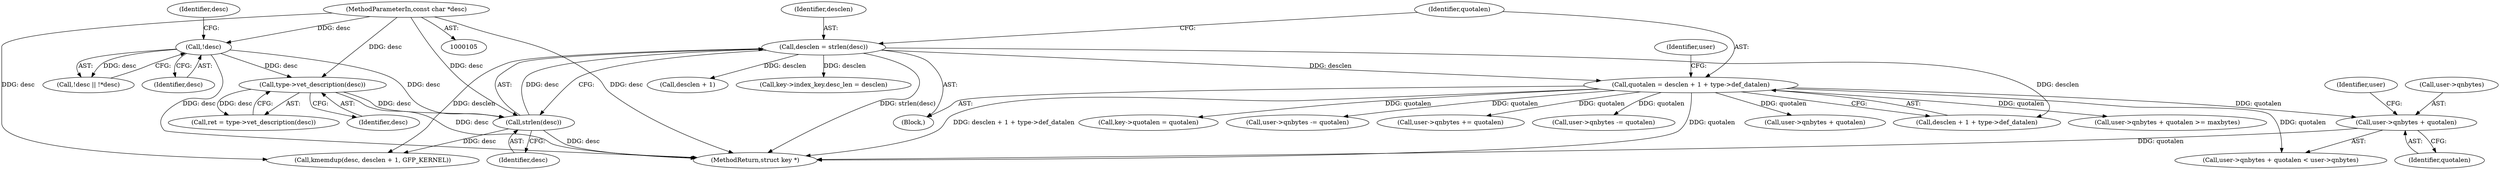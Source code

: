 digraph "0_linux_237bbd29f7a049d310d907f4b2716a7feef9abf3@pointer" {
"1000229" [label="(Call,user->qnbytes + quotalen)"];
"1000159" [label="(Call,quotalen = desclen + 1 + type->def_datalen)"];
"1000155" [label="(Call,desclen = strlen(desc))"];
"1000157" [label="(Call,strlen(desc))"];
"1000143" [label="(Call,type->vet_description(desc))"];
"1000130" [label="(Call,!desc)"];
"1000107" [label="(MethodParameterIn,const char *desc)"];
"1000160" [label="(Identifier,quotalen)"];
"1000157" [label="(Call,strlen(desc))"];
"1000274" [label="(Call,kmemdup(desc, desclen + 1, GFP_KERNEL))"];
"1000129" [label="(Call,!desc || !*desc)"];
"1000156" [label="(Identifier,desclen)"];
"1000261" [label="(Call,key->index_key.desc_len = desclen)"];
"1000158" [label="(Identifier,desc)"];
"1000161" [label="(Call,desclen + 1 + type->def_datalen)"];
"1000320" [label="(Call,key->quotalen = quotalen)"];
"1000155" [label="(Call,desclen = strlen(desc))"];
"1000130" [label="(Call,!desc)"];
"1000169" [label="(Identifier,user)"];
"1000435" [label="(Call,user->qnbytes -= quotalen)"];
"1000107" [label="(MethodParameterIn,const char *desc)"];
"1000229" [label="(Call,user->qnbytes + quotalen)"];
"1000143" [label="(Call,type->vet_description(desc))"];
"1000242" [label="(Call,user->qnbytes += quotalen)"];
"1000472" [label="(Call,user->qnbytes -= quotalen)"];
"1000134" [label="(Identifier,desc)"];
"1000159" [label="(Call,quotalen = desclen + 1 + type->def_datalen)"];
"1000131" [label="(Identifier,desc)"];
"1000230" [label="(Call,user->qnbytes)"];
"1000222" [label="(Call,user->qnbytes + quotalen)"];
"1000141" [label="(Call,ret = type->vet_description(desc))"];
"1000233" [label="(Identifier,quotalen)"];
"1000114" [label="(Block,)"];
"1000505" [label="(MethodReturn,struct key *)"];
"1000221" [label="(Call,user->qnbytes + quotalen >= maxbytes)"];
"1000235" [label="(Identifier,user)"];
"1000276" [label="(Call,desclen + 1)"];
"1000228" [label="(Call,user->qnbytes + quotalen < user->qnbytes)"];
"1000144" [label="(Identifier,desc)"];
"1000229" -> "1000228"  [label="AST: "];
"1000229" -> "1000233"  [label="CFG: "];
"1000230" -> "1000229"  [label="AST: "];
"1000233" -> "1000229"  [label="AST: "];
"1000235" -> "1000229"  [label="CFG: "];
"1000229" -> "1000505"  [label="DDG: quotalen"];
"1000159" -> "1000229"  [label="DDG: quotalen"];
"1000159" -> "1000114"  [label="AST: "];
"1000159" -> "1000161"  [label="CFG: "];
"1000160" -> "1000159"  [label="AST: "];
"1000161" -> "1000159"  [label="AST: "];
"1000169" -> "1000159"  [label="CFG: "];
"1000159" -> "1000505"  [label="DDG: quotalen"];
"1000159" -> "1000505"  [label="DDG: desclen + 1 + type->def_datalen"];
"1000155" -> "1000159"  [label="DDG: desclen"];
"1000159" -> "1000221"  [label="DDG: quotalen"];
"1000159" -> "1000222"  [label="DDG: quotalen"];
"1000159" -> "1000228"  [label="DDG: quotalen"];
"1000159" -> "1000242"  [label="DDG: quotalen"];
"1000159" -> "1000320"  [label="DDG: quotalen"];
"1000159" -> "1000435"  [label="DDG: quotalen"];
"1000159" -> "1000472"  [label="DDG: quotalen"];
"1000155" -> "1000114"  [label="AST: "];
"1000155" -> "1000157"  [label="CFG: "];
"1000156" -> "1000155"  [label="AST: "];
"1000157" -> "1000155"  [label="AST: "];
"1000160" -> "1000155"  [label="CFG: "];
"1000155" -> "1000505"  [label="DDG: strlen(desc)"];
"1000157" -> "1000155"  [label="DDG: desc"];
"1000155" -> "1000161"  [label="DDG: desclen"];
"1000155" -> "1000261"  [label="DDG: desclen"];
"1000155" -> "1000274"  [label="DDG: desclen"];
"1000155" -> "1000276"  [label="DDG: desclen"];
"1000157" -> "1000158"  [label="CFG: "];
"1000158" -> "1000157"  [label="AST: "];
"1000157" -> "1000505"  [label="DDG: desc"];
"1000143" -> "1000157"  [label="DDG: desc"];
"1000130" -> "1000157"  [label="DDG: desc"];
"1000107" -> "1000157"  [label="DDG: desc"];
"1000157" -> "1000274"  [label="DDG: desc"];
"1000143" -> "1000141"  [label="AST: "];
"1000143" -> "1000144"  [label="CFG: "];
"1000144" -> "1000143"  [label="AST: "];
"1000141" -> "1000143"  [label="CFG: "];
"1000143" -> "1000505"  [label="DDG: desc"];
"1000143" -> "1000141"  [label="DDG: desc"];
"1000130" -> "1000143"  [label="DDG: desc"];
"1000107" -> "1000143"  [label="DDG: desc"];
"1000130" -> "1000129"  [label="AST: "];
"1000130" -> "1000131"  [label="CFG: "];
"1000131" -> "1000130"  [label="AST: "];
"1000134" -> "1000130"  [label="CFG: "];
"1000129" -> "1000130"  [label="CFG: "];
"1000130" -> "1000505"  [label="DDG: desc"];
"1000130" -> "1000129"  [label="DDG: desc"];
"1000107" -> "1000130"  [label="DDG: desc"];
"1000107" -> "1000105"  [label="AST: "];
"1000107" -> "1000505"  [label="DDG: desc"];
"1000107" -> "1000274"  [label="DDG: desc"];
}
